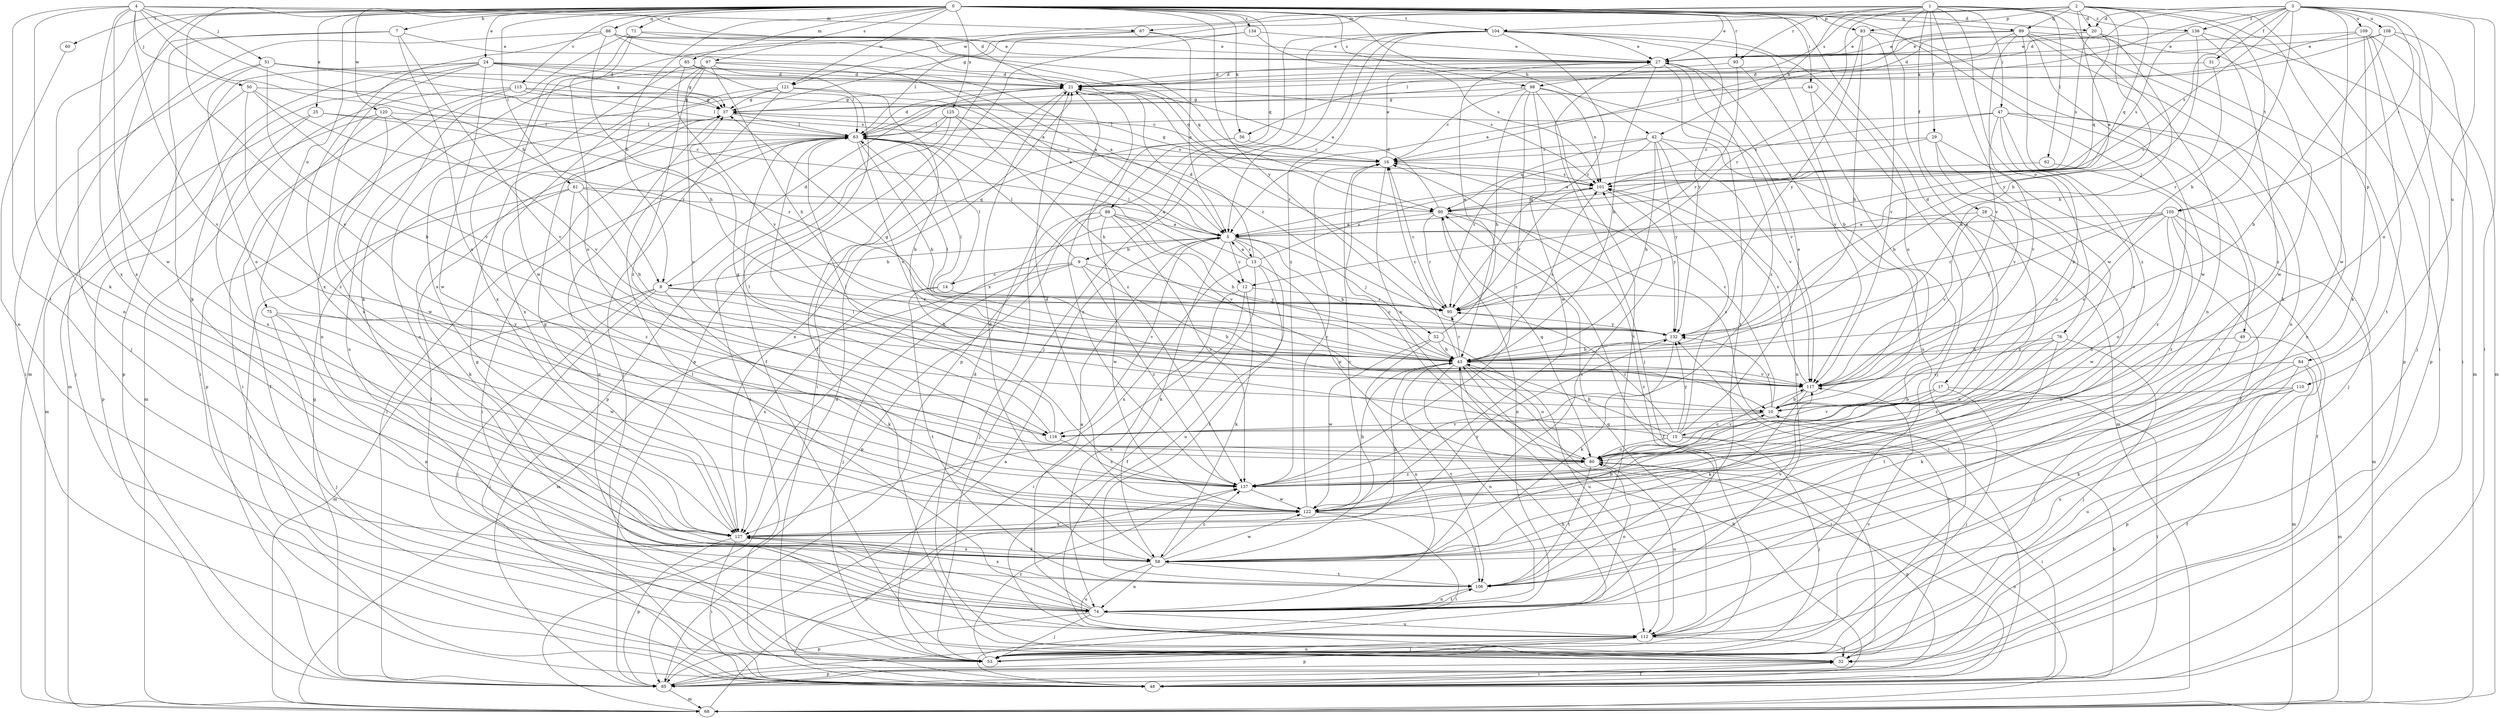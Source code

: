 strict digraph  {
0;
1;
2;
3;
4;
5;
7;
8;
9;
10;
12;
13;
14;
15;
16;
17;
20;
21;
24;
25;
27;
28;
29;
31;
32;
37;
42;
43;
44;
47;
48;
49;
50;
51;
52;
53;
56;
58;
60;
61;
62;
63;
65;
67;
68;
71;
74;
75;
76;
80;
83;
84;
85;
86;
88;
89;
90;
93;
95;
97;
98;
101;
104;
105;
106;
108;
109;
110;
112;
115;
116;
117;
120;
121;
122;
125;
127;
132;
134;
136;
137;
0 -> 7  [label=b];
0 -> 8  [label=b];
0 -> 17  [label=d];
0 -> 20  [label=d];
0 -> 24  [label=e];
0 -> 25  [label=e];
0 -> 27  [label=e];
0 -> 42  [label=h];
0 -> 44  [label=i];
0 -> 49  [label=j];
0 -> 56  [label=k];
0 -> 60  [label=l];
0 -> 61  [label=l];
0 -> 65  [label=m];
0 -> 71  [label=n];
0 -> 74  [label=n];
0 -> 75  [label=o];
0 -> 83  [label=p];
0 -> 86  [label=q];
0 -> 88  [label=q];
0 -> 89  [label=q];
0 -> 93  [label=r];
0 -> 97  [label=s];
0 -> 98  [label=s];
0 -> 104  [label=t];
0 -> 115  [label=v];
0 -> 116  [label=v];
0 -> 120  [label=w];
0 -> 121  [label=w];
0 -> 125  [label=x];
0 -> 127  [label=x];
0 -> 132  [label=y];
0 -> 134  [label=z];
1 -> 28  [label=f];
1 -> 29  [label=f];
1 -> 42  [label=h];
1 -> 47  [label=i];
1 -> 62  [label=l];
1 -> 67  [label=m];
1 -> 74  [label=n];
1 -> 76  [label=o];
1 -> 93  [label=r];
1 -> 95  [label=r];
1 -> 116  [label=v];
1 -> 121  [label=w];
1 -> 122  [label=w];
1 -> 136  [label=z];
2 -> 5  [label=a];
2 -> 20  [label=d];
2 -> 37  [label=g];
2 -> 43  [label=h];
2 -> 48  [label=i];
2 -> 83  [label=p];
2 -> 84  [label=p];
2 -> 89  [label=q];
2 -> 90  [label=q];
2 -> 98  [label=s];
2 -> 104  [label=t];
2 -> 105  [label=t];
3 -> 12  [label=c];
3 -> 20  [label=d];
3 -> 21  [label=d];
3 -> 31  [label=f];
3 -> 43  [label=h];
3 -> 48  [label=i];
3 -> 56  [label=k];
3 -> 80  [label=o];
3 -> 101  [label=s];
3 -> 105  [label=t];
3 -> 108  [label=u];
3 -> 109  [label=u];
3 -> 110  [label=u];
3 -> 122  [label=w];
3 -> 136  [label=z];
4 -> 8  [label=b];
4 -> 12  [label=c];
4 -> 21  [label=d];
4 -> 50  [label=j];
4 -> 51  [label=j];
4 -> 58  [label=k];
4 -> 67  [label=m];
4 -> 106  [label=t];
4 -> 116  [label=v];
4 -> 122  [label=w];
4 -> 127  [label=x];
5 -> 8  [label=b];
5 -> 9  [label=b];
5 -> 12  [label=c];
5 -> 13  [label=c];
5 -> 43  [label=h];
5 -> 52  [label=j];
5 -> 58  [label=k];
5 -> 112  [label=u];
5 -> 116  [label=v];
7 -> 27  [label=e];
7 -> 53  [label=j];
7 -> 58  [label=k];
7 -> 80  [label=o];
7 -> 116  [label=v];
8 -> 21  [label=d];
8 -> 43  [label=h];
8 -> 48  [label=i];
8 -> 53  [label=j];
8 -> 58  [label=k];
8 -> 68  [label=m];
8 -> 95  [label=r];
9 -> 10  [label=b];
9 -> 14  [label=c];
9 -> 53  [label=j];
9 -> 63  [label=l];
9 -> 68  [label=m];
9 -> 132  [label=y];
9 -> 137  [label=z];
10 -> 15  [label=c];
10 -> 16  [label=c];
10 -> 116  [label=v];
10 -> 132  [label=y];
12 -> 48  [label=i];
12 -> 58  [label=k];
12 -> 74  [label=n];
12 -> 95  [label=r];
13 -> 5  [label=a];
13 -> 21  [label=d];
13 -> 32  [label=f];
13 -> 63  [label=l];
13 -> 80  [label=o];
13 -> 101  [label=s];
13 -> 106  [label=t];
13 -> 127  [label=x];
14 -> 63  [label=l];
14 -> 95  [label=r];
14 -> 106  [label=t];
14 -> 127  [label=x];
15 -> 27  [label=e];
15 -> 43  [label=h];
15 -> 48  [label=i];
15 -> 53  [label=j];
15 -> 63  [label=l];
15 -> 80  [label=o];
15 -> 95  [label=r];
15 -> 101  [label=s];
15 -> 132  [label=y];
16 -> 27  [label=e];
16 -> 37  [label=g];
16 -> 80  [label=o];
16 -> 101  [label=s];
17 -> 10  [label=b];
17 -> 48  [label=i];
17 -> 53  [label=j];
17 -> 116  [label=v];
20 -> 21  [label=d];
20 -> 27  [label=e];
20 -> 43  [label=h];
20 -> 90  [label=q];
20 -> 101  [label=s];
20 -> 122  [label=w];
21 -> 37  [label=g];
21 -> 48  [label=i];
21 -> 95  [label=r];
21 -> 137  [label=z];
24 -> 5  [label=a];
24 -> 21  [label=d];
24 -> 37  [label=g];
24 -> 48  [label=i];
24 -> 68  [label=m];
24 -> 74  [label=n];
24 -> 85  [label=p];
24 -> 101  [label=s];
24 -> 122  [label=w];
25 -> 63  [label=l];
25 -> 68  [label=m];
25 -> 95  [label=r];
25 -> 127  [label=x];
27 -> 21  [label=d];
27 -> 43  [label=h];
27 -> 53  [label=j];
27 -> 106  [label=t];
27 -> 112  [label=u];
27 -> 137  [label=z];
28 -> 5  [label=a];
28 -> 117  [label=v];
28 -> 122  [label=w];
28 -> 137  [label=z];
29 -> 5  [label=a];
29 -> 16  [label=c];
29 -> 32  [label=f];
29 -> 80  [label=o];
29 -> 117  [label=v];
31 -> 21  [label=d];
31 -> 95  [label=r];
32 -> 21  [label=d];
32 -> 48  [label=i];
32 -> 85  [label=p];
32 -> 132  [label=y];
37 -> 63  [label=l];
37 -> 101  [label=s];
37 -> 112  [label=u];
42 -> 16  [label=c];
42 -> 43  [label=h];
42 -> 68  [label=m];
42 -> 74  [label=n];
42 -> 90  [label=q];
42 -> 95  [label=r];
42 -> 117  [label=v];
42 -> 132  [label=y];
43 -> 16  [label=c];
43 -> 37  [label=g];
43 -> 48  [label=i];
43 -> 63  [label=l];
43 -> 74  [label=n];
43 -> 80  [label=o];
43 -> 95  [label=r];
43 -> 101  [label=s];
43 -> 106  [label=t];
43 -> 112  [label=u];
43 -> 117  [label=v];
44 -> 10  [label=b];
44 -> 37  [label=g];
44 -> 53  [label=j];
47 -> 10  [label=b];
47 -> 53  [label=j];
47 -> 63  [label=l];
47 -> 80  [label=o];
47 -> 101  [label=s];
47 -> 106  [label=t];
47 -> 117  [label=v];
48 -> 10  [label=b];
48 -> 32  [label=f];
48 -> 43  [label=h];
49 -> 43  [label=h];
49 -> 53  [label=j];
49 -> 68  [label=m];
50 -> 37  [label=g];
50 -> 53  [label=j];
50 -> 95  [label=r];
50 -> 117  [label=v];
50 -> 137  [label=z];
51 -> 10  [label=b];
51 -> 21  [label=d];
51 -> 37  [label=g];
51 -> 48  [label=i];
51 -> 80  [label=o];
51 -> 101  [label=s];
52 -> 27  [label=e];
52 -> 43  [label=h];
52 -> 74  [label=n];
52 -> 112  [label=u];
52 -> 122  [label=w];
53 -> 63  [label=l];
53 -> 112  [label=u];
53 -> 117  [label=v];
53 -> 137  [label=z];
56 -> 16  [label=c];
56 -> 127  [label=x];
56 -> 137  [label=z];
58 -> 16  [label=c];
58 -> 21  [label=d];
58 -> 74  [label=n];
58 -> 101  [label=s];
58 -> 106  [label=t];
58 -> 112  [label=u];
58 -> 117  [label=v];
58 -> 122  [label=w];
58 -> 127  [label=x];
58 -> 137  [label=z];
60 -> 74  [label=n];
61 -> 5  [label=a];
61 -> 43  [label=h];
61 -> 48  [label=i];
61 -> 58  [label=k];
61 -> 90  [label=q];
61 -> 137  [label=z];
62 -> 101  [label=s];
62 -> 137  [label=z];
63 -> 16  [label=c];
63 -> 21  [label=d];
63 -> 43  [label=h];
63 -> 48  [label=i];
63 -> 117  [label=v];
65 -> 21  [label=d];
65 -> 63  [label=l];
65 -> 117  [label=v];
65 -> 127  [label=x];
67 -> 5  [label=a];
67 -> 27  [label=e];
67 -> 63  [label=l];
67 -> 122  [label=w];
68 -> 21  [label=d];
68 -> 80  [label=o];
68 -> 137  [label=z];
71 -> 27  [label=e];
71 -> 58  [label=k];
71 -> 80  [label=o];
71 -> 90  [label=q];
71 -> 127  [label=x];
74 -> 5  [label=a];
74 -> 16  [label=c];
74 -> 37  [label=g];
74 -> 53  [label=j];
74 -> 63  [label=l];
74 -> 80  [label=o];
74 -> 85  [label=p];
74 -> 106  [label=t];
74 -> 112  [label=u];
75 -> 53  [label=j];
75 -> 74  [label=n];
75 -> 122  [label=w];
75 -> 132  [label=y];
76 -> 43  [label=h];
76 -> 53  [label=j];
76 -> 80  [label=o];
76 -> 106  [label=t];
76 -> 137  [label=z];
80 -> 16  [label=c];
80 -> 85  [label=p];
80 -> 90  [label=q];
80 -> 106  [label=t];
80 -> 112  [label=u];
80 -> 117  [label=v];
80 -> 137  [label=z];
83 -> 27  [label=e];
83 -> 43  [label=h];
83 -> 58  [label=k];
83 -> 117  [label=v];
83 -> 132  [label=y];
84 -> 58  [label=k];
84 -> 68  [label=m];
84 -> 85  [label=p];
84 -> 112  [label=u];
84 -> 117  [label=v];
85 -> 5  [label=a];
85 -> 37  [label=g];
85 -> 43  [label=h];
85 -> 63  [label=l];
85 -> 68  [label=m];
86 -> 5  [label=a];
86 -> 16  [label=c];
86 -> 27  [label=e];
86 -> 43  [label=h];
86 -> 68  [label=m];
86 -> 90  [label=q];
86 -> 127  [label=x];
88 -> 5  [label=a];
88 -> 43  [label=h];
88 -> 53  [label=j];
88 -> 85  [label=p];
88 -> 117  [label=v];
88 -> 122  [label=w];
88 -> 137  [label=z];
89 -> 5  [label=a];
89 -> 16  [label=c];
89 -> 27  [label=e];
89 -> 74  [label=n];
89 -> 85  [label=p];
89 -> 112  [label=u];
89 -> 117  [label=v];
89 -> 122  [label=w];
89 -> 137  [label=z];
90 -> 5  [label=a];
90 -> 21  [label=d];
90 -> 32  [label=f];
90 -> 48  [label=i];
90 -> 74  [label=n];
90 -> 95  [label=r];
93 -> 21  [label=d];
93 -> 95  [label=r];
93 -> 117  [label=v];
95 -> 16  [label=c];
95 -> 132  [label=y];
97 -> 5  [label=a];
97 -> 21  [label=d];
97 -> 32  [label=f];
97 -> 43  [label=h];
97 -> 74  [label=n];
97 -> 80  [label=o];
97 -> 112  [label=u];
97 -> 137  [label=z];
98 -> 16  [label=c];
98 -> 37  [label=g];
98 -> 43  [label=h];
98 -> 101  [label=s];
98 -> 106  [label=t];
98 -> 117  [label=v];
98 -> 122  [label=w];
98 -> 137  [label=z];
101 -> 90  [label=q];
101 -> 95  [label=r];
101 -> 132  [label=y];
104 -> 5  [label=a];
104 -> 10  [label=b];
104 -> 27  [label=e];
104 -> 53  [label=j];
104 -> 80  [label=o];
104 -> 85  [label=p];
104 -> 95  [label=r];
104 -> 127  [label=x];
104 -> 132  [label=y];
104 -> 137  [label=z];
105 -> 5  [label=a];
105 -> 32  [label=f];
105 -> 68  [label=m];
105 -> 80  [label=o];
105 -> 95  [label=r];
105 -> 117  [label=v];
105 -> 132  [label=y];
105 -> 137  [label=z];
106 -> 74  [label=n];
106 -> 127  [label=x];
108 -> 10  [label=b];
108 -> 27  [label=e];
108 -> 48  [label=i];
108 -> 63  [label=l];
108 -> 85  [label=p];
109 -> 27  [label=e];
109 -> 53  [label=j];
109 -> 58  [label=k];
109 -> 63  [label=l];
109 -> 68  [label=m];
109 -> 106  [label=t];
110 -> 10  [label=b];
110 -> 32  [label=f];
110 -> 58  [label=k];
110 -> 112  [label=u];
112 -> 32  [label=f];
112 -> 53  [label=j];
112 -> 85  [label=p];
112 -> 90  [label=q];
115 -> 16  [label=c];
115 -> 37  [label=g];
115 -> 48  [label=i];
115 -> 63  [label=l];
115 -> 68  [label=m];
115 -> 127  [label=x];
116 -> 37  [label=g];
116 -> 63  [label=l];
116 -> 137  [label=z];
117 -> 10  [label=b];
117 -> 58  [label=k];
117 -> 101  [label=s];
120 -> 32  [label=f];
120 -> 63  [label=l];
120 -> 85  [label=p];
120 -> 117  [label=v];
120 -> 122  [label=w];
121 -> 5  [label=a];
121 -> 10  [label=b];
121 -> 37  [label=g];
121 -> 53  [label=j];
121 -> 85  [label=p];
121 -> 127  [label=x];
122 -> 16  [label=c];
122 -> 21  [label=d];
122 -> 43  [label=h];
122 -> 48  [label=i];
122 -> 106  [label=t];
122 -> 127  [label=x];
125 -> 43  [label=h];
125 -> 48  [label=i];
125 -> 63  [label=l];
125 -> 85  [label=p];
125 -> 95  [label=r];
127 -> 10  [label=b];
127 -> 37  [label=g];
127 -> 43  [label=h];
127 -> 48  [label=i];
127 -> 58  [label=k];
127 -> 85  [label=p];
127 -> 132  [label=y];
132 -> 43  [label=h];
132 -> 58  [label=k];
132 -> 63  [label=l];
134 -> 27  [label=e];
134 -> 32  [label=f];
134 -> 85  [label=p];
134 -> 101  [label=s];
136 -> 27  [label=e];
136 -> 68  [label=m];
136 -> 101  [label=s];
136 -> 132  [label=y];
136 -> 137  [label=z];
137 -> 63  [label=l];
137 -> 122  [label=w];
}
